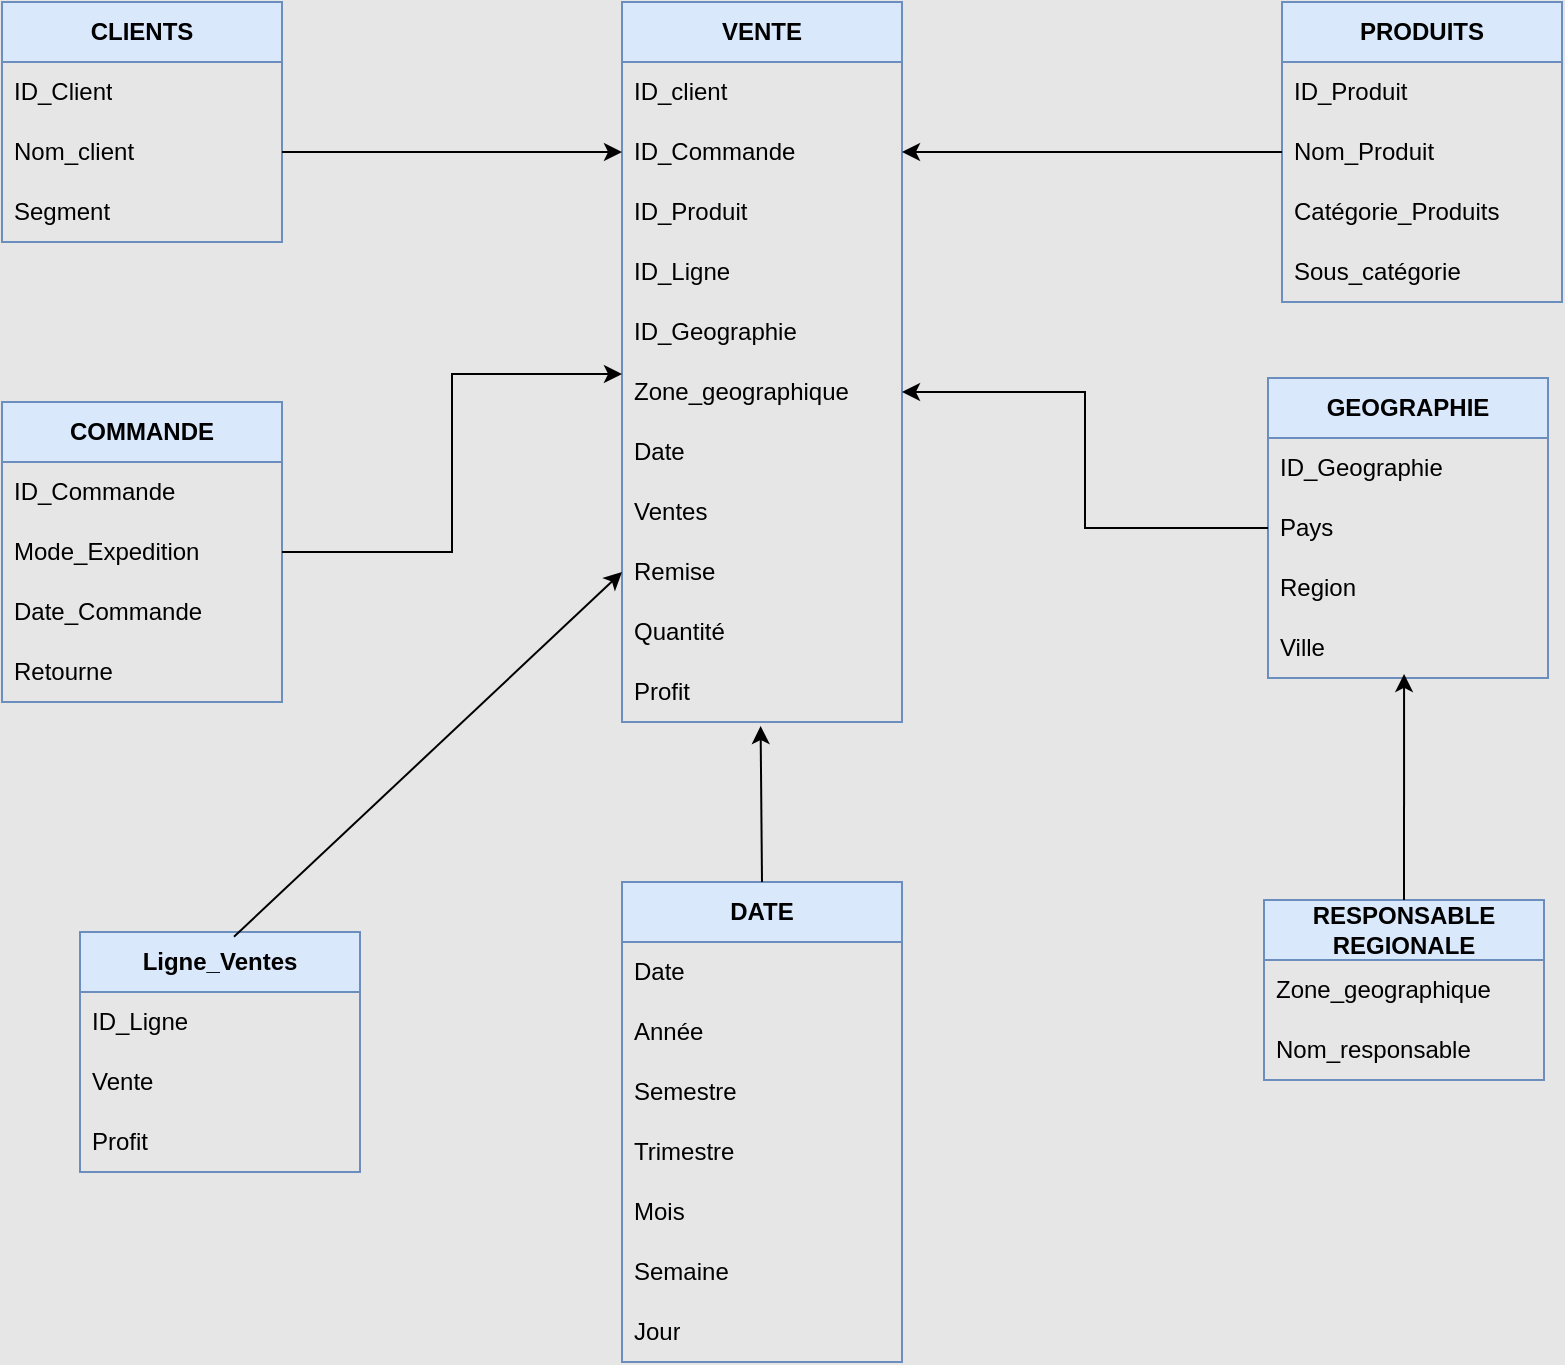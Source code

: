 <mxfile version="24.8.6">
  <diagram name="Page-1" id="FA7bjEqbY3LnTYzdbbdS">
    <mxGraphModel dx="1426" dy="749" grid="0" gridSize="11" guides="1" tooltips="1" connect="1" arrows="1" fold="1" page="1" pageScale="1" pageWidth="1169" pageHeight="827" background="#E6E6E6" math="0" shadow="0">
      <root>
        <mxCell id="0" />
        <mxCell id="1" parent="0" />
        <mxCell id="VqNqxyiwXD6GMl-SkYaF-2" value="VENTE" style="swimlane;fontStyle=1;childLayout=stackLayout;horizontal=1;startSize=30;horizontalStack=0;resizeParent=1;resizeParentMax=0;resizeLast=0;collapsible=1;marginBottom=0;whiteSpace=wrap;html=1;fillColor=#dae8fc;strokeColor=#6c8ebf;" parent="1" vertex="1">
          <mxGeometry x="330" y="80" width="140" height="360" as="geometry" />
        </mxCell>
        <mxCell id="VqNqxyiwXD6GMl-SkYaF-4" value="ID_client" style="text;strokeColor=none;fillColor=none;align=left;verticalAlign=middle;spacingLeft=4;spacingRight=4;overflow=hidden;points=[[0,0.5],[1,0.5]];portConstraint=eastwest;rotatable=0;whiteSpace=wrap;html=1;" parent="VqNqxyiwXD6GMl-SkYaF-2" vertex="1">
          <mxGeometry y="30" width="140" height="30" as="geometry" />
        </mxCell>
        <mxCell id="VqNqxyiwXD6GMl-SkYaF-5" value="ID_Commande" style="text;strokeColor=none;fillColor=none;align=left;verticalAlign=middle;spacingLeft=4;spacingRight=4;overflow=hidden;points=[[0,0.5],[1,0.5]];portConstraint=eastwest;rotatable=0;whiteSpace=wrap;html=1;" parent="VqNqxyiwXD6GMl-SkYaF-2" vertex="1">
          <mxGeometry y="60" width="140" height="30" as="geometry" />
        </mxCell>
        <mxCell id="VqNqxyiwXD6GMl-SkYaF-6" value="ID_Produit" style="text;strokeColor=none;fillColor=none;align=left;verticalAlign=middle;spacingLeft=4;spacingRight=4;overflow=hidden;points=[[0,0.5],[1,0.5]];portConstraint=eastwest;rotatable=0;whiteSpace=wrap;html=1;" parent="VqNqxyiwXD6GMl-SkYaF-2" vertex="1">
          <mxGeometry y="90" width="140" height="30" as="geometry" />
        </mxCell>
        <mxCell id="BcAyURZUD1fiG0en-QSX-8" value="ID_Ligne" style="text;strokeColor=none;fillColor=none;align=left;verticalAlign=middle;spacingLeft=4;spacingRight=4;overflow=hidden;points=[[0,0.5],[1,0.5]];portConstraint=eastwest;rotatable=0;whiteSpace=wrap;html=1;" parent="VqNqxyiwXD6GMl-SkYaF-2" vertex="1">
          <mxGeometry y="120" width="140" height="30" as="geometry" />
        </mxCell>
        <mxCell id="VqNqxyiwXD6GMl-SkYaF-8" value="ID_Geographie" style="text;strokeColor=none;fillColor=none;align=left;verticalAlign=middle;spacingLeft=4;spacingRight=4;overflow=hidden;points=[[0,0.5],[1,0.5]];portConstraint=eastwest;rotatable=0;whiteSpace=wrap;html=1;" parent="VqNqxyiwXD6GMl-SkYaF-2" vertex="1">
          <mxGeometry y="150" width="140" height="30" as="geometry" />
        </mxCell>
        <mxCell id="VqNqxyiwXD6GMl-SkYaF-39" value="Zone_geographique" style="text;strokeColor=none;fillColor=none;align=left;verticalAlign=middle;spacingLeft=4;spacingRight=4;overflow=hidden;points=[[0,0.5],[1,0.5]];portConstraint=eastwest;rotatable=0;whiteSpace=wrap;html=1;" parent="VqNqxyiwXD6GMl-SkYaF-2" vertex="1">
          <mxGeometry y="180" width="140" height="30" as="geometry" />
        </mxCell>
        <mxCell id="VqNqxyiwXD6GMl-SkYaF-37" value="Date" style="text;strokeColor=none;fillColor=none;align=left;verticalAlign=middle;spacingLeft=4;spacingRight=4;overflow=hidden;points=[[0,0.5],[1,0.5]];portConstraint=eastwest;rotatable=0;whiteSpace=wrap;html=1;" parent="VqNqxyiwXD6GMl-SkYaF-2" vertex="1">
          <mxGeometry y="210" width="140" height="30" as="geometry" />
        </mxCell>
        <mxCell id="VqNqxyiwXD6GMl-SkYaF-9" value="Ventes" style="text;strokeColor=none;fillColor=none;align=left;verticalAlign=middle;spacingLeft=4;spacingRight=4;overflow=hidden;points=[[0,0.5],[1,0.5]];portConstraint=eastwest;rotatable=0;whiteSpace=wrap;html=1;" parent="VqNqxyiwXD6GMl-SkYaF-2" vertex="1">
          <mxGeometry y="240" width="140" height="30" as="geometry" />
        </mxCell>
        <mxCell id="VqNqxyiwXD6GMl-SkYaF-10" value="Remise" style="text;strokeColor=none;fillColor=none;align=left;verticalAlign=middle;spacingLeft=4;spacingRight=4;overflow=hidden;points=[[0,0.5],[1,0.5]];portConstraint=eastwest;rotatable=0;whiteSpace=wrap;html=1;" parent="VqNqxyiwXD6GMl-SkYaF-2" vertex="1">
          <mxGeometry y="270" width="140" height="30" as="geometry" />
        </mxCell>
        <mxCell id="VqNqxyiwXD6GMl-SkYaF-11" value="Quantité" style="text;strokeColor=none;fillColor=none;align=left;verticalAlign=middle;spacingLeft=4;spacingRight=4;overflow=hidden;points=[[0,0.5],[1,0.5]];portConstraint=eastwest;rotatable=0;whiteSpace=wrap;html=1;" parent="VqNqxyiwXD6GMl-SkYaF-2" vertex="1">
          <mxGeometry y="300" width="140" height="30" as="geometry" />
        </mxCell>
        <mxCell id="VqNqxyiwXD6GMl-SkYaF-12" value="Profit" style="text;strokeColor=none;fillColor=none;align=left;verticalAlign=middle;spacingLeft=4;spacingRight=4;overflow=hidden;points=[[0,0.5],[1,0.5]];portConstraint=eastwest;rotatable=0;whiteSpace=wrap;html=1;" parent="VqNqxyiwXD6GMl-SkYaF-2" vertex="1">
          <mxGeometry y="330" width="140" height="30" as="geometry" />
        </mxCell>
        <mxCell id="VqNqxyiwXD6GMl-SkYaF-13" value="CLIENTS" style="swimlane;fontStyle=1;childLayout=stackLayout;horizontal=1;startSize=30;horizontalStack=0;resizeParent=1;resizeParentMax=0;resizeLast=0;collapsible=1;marginBottom=0;whiteSpace=wrap;html=1;fillColor=#dae8fc;strokeColor=#6c8ebf;" parent="1" vertex="1">
          <mxGeometry x="20" y="80" width="140" height="120" as="geometry" />
        </mxCell>
        <mxCell id="VqNqxyiwXD6GMl-SkYaF-14" value="ID_Client" style="text;strokeColor=none;fillColor=none;align=left;verticalAlign=middle;spacingLeft=4;spacingRight=4;overflow=hidden;points=[[0,0.5],[1,0.5]];portConstraint=eastwest;rotatable=0;whiteSpace=wrap;html=1;" parent="VqNqxyiwXD6GMl-SkYaF-13" vertex="1">
          <mxGeometry y="30" width="140" height="30" as="geometry" />
        </mxCell>
        <mxCell id="VqNqxyiwXD6GMl-SkYaF-15" value="Nom_client" style="text;strokeColor=none;fillColor=none;align=left;verticalAlign=middle;spacingLeft=4;spacingRight=4;overflow=hidden;points=[[0,0.5],[1,0.5]];portConstraint=eastwest;rotatable=0;whiteSpace=wrap;html=1;" parent="VqNqxyiwXD6GMl-SkYaF-13" vertex="1">
          <mxGeometry y="60" width="140" height="30" as="geometry" />
        </mxCell>
        <mxCell id="VqNqxyiwXD6GMl-SkYaF-16" value="Segment" style="text;strokeColor=none;fillColor=none;align=left;verticalAlign=middle;spacingLeft=4;spacingRight=4;overflow=hidden;points=[[0,0.5],[1,0.5]];portConstraint=eastwest;rotatable=0;whiteSpace=wrap;html=1;" parent="VqNqxyiwXD6GMl-SkYaF-13" vertex="1">
          <mxGeometry y="90" width="140" height="30" as="geometry" />
        </mxCell>
        <mxCell id="VqNqxyiwXD6GMl-SkYaF-17" value="PRODUITS" style="swimlane;fontStyle=1;childLayout=stackLayout;horizontal=1;startSize=30;horizontalStack=0;resizeParent=1;resizeParentMax=0;resizeLast=0;collapsible=1;marginBottom=0;whiteSpace=wrap;html=1;fillColor=#dae8fc;strokeColor=#6c8ebf;" parent="1" vertex="1">
          <mxGeometry x="660" y="80" width="140" height="150" as="geometry" />
        </mxCell>
        <mxCell id="VqNqxyiwXD6GMl-SkYaF-18" value="ID_Produit" style="text;strokeColor=none;fillColor=none;align=left;verticalAlign=middle;spacingLeft=4;spacingRight=4;overflow=hidden;points=[[0,0.5],[1,0.5]];portConstraint=eastwest;rotatable=0;whiteSpace=wrap;html=1;" parent="VqNqxyiwXD6GMl-SkYaF-17" vertex="1">
          <mxGeometry y="30" width="140" height="30" as="geometry" />
        </mxCell>
        <mxCell id="VqNqxyiwXD6GMl-SkYaF-19" value="Nom_Produit" style="text;strokeColor=none;fillColor=none;align=left;verticalAlign=middle;spacingLeft=4;spacingRight=4;overflow=hidden;points=[[0,0.5],[1,0.5]];portConstraint=eastwest;rotatable=0;whiteSpace=wrap;html=1;" parent="VqNqxyiwXD6GMl-SkYaF-17" vertex="1">
          <mxGeometry y="60" width="140" height="30" as="geometry" />
        </mxCell>
        <mxCell id="VqNqxyiwXD6GMl-SkYaF-21" value="Catégorie_Produits" style="text;strokeColor=none;fillColor=none;align=left;verticalAlign=middle;spacingLeft=4;spacingRight=4;overflow=hidden;points=[[0,0.5],[1,0.5]];portConstraint=eastwest;rotatable=0;whiteSpace=wrap;html=1;" parent="VqNqxyiwXD6GMl-SkYaF-17" vertex="1">
          <mxGeometry y="90" width="140" height="30" as="geometry" />
        </mxCell>
        <mxCell id="VqNqxyiwXD6GMl-SkYaF-20" value="Sous_catégorie" style="text;strokeColor=none;fillColor=none;align=left;verticalAlign=middle;spacingLeft=4;spacingRight=4;overflow=hidden;points=[[0,0.5],[1,0.5]];portConstraint=eastwest;rotatable=0;whiteSpace=wrap;html=1;" parent="VqNqxyiwXD6GMl-SkYaF-17" vertex="1">
          <mxGeometry y="120" width="140" height="30" as="geometry" />
        </mxCell>
        <mxCell id="VqNqxyiwXD6GMl-SkYaF-22" value="COMMANDE" style="swimlane;fontStyle=1;childLayout=stackLayout;horizontal=1;startSize=30;horizontalStack=0;resizeParent=1;resizeParentMax=0;resizeLast=0;collapsible=1;marginBottom=0;whiteSpace=wrap;html=1;fillColor=#dae8fc;strokeColor=#6c8ebf;" parent="1" vertex="1">
          <mxGeometry x="20" y="280" width="140" height="150" as="geometry" />
        </mxCell>
        <mxCell id="VqNqxyiwXD6GMl-SkYaF-23" value="ID_Commande" style="text;strokeColor=none;fillColor=none;align=left;verticalAlign=middle;spacingLeft=4;spacingRight=4;overflow=hidden;points=[[0,0.5],[1,0.5]];portConstraint=eastwest;rotatable=0;whiteSpace=wrap;html=1;" parent="VqNqxyiwXD6GMl-SkYaF-22" vertex="1">
          <mxGeometry y="30" width="140" height="30" as="geometry" />
        </mxCell>
        <mxCell id="VqNqxyiwXD6GMl-SkYaF-24" value="Mode_Expedition" style="text;strokeColor=none;fillColor=none;align=left;verticalAlign=middle;spacingLeft=4;spacingRight=4;overflow=hidden;points=[[0,0.5],[1,0.5]];portConstraint=eastwest;rotatable=0;whiteSpace=wrap;html=1;" parent="VqNqxyiwXD6GMl-SkYaF-22" vertex="1">
          <mxGeometry y="60" width="140" height="30" as="geometry" />
        </mxCell>
        <mxCell id="VqNqxyiwXD6GMl-SkYaF-25" value="Date_Commande" style="text;strokeColor=none;fillColor=none;align=left;verticalAlign=middle;spacingLeft=4;spacingRight=4;overflow=hidden;points=[[0,0.5],[1,0.5]];portConstraint=eastwest;rotatable=0;whiteSpace=wrap;html=1;" parent="VqNqxyiwXD6GMl-SkYaF-22" vertex="1">
          <mxGeometry y="90" width="140" height="30" as="geometry" />
        </mxCell>
        <mxCell id="BcAyURZUD1fiG0en-QSX-7" value="Retourne" style="text;strokeColor=none;fillColor=none;align=left;verticalAlign=middle;spacingLeft=4;spacingRight=4;overflow=hidden;points=[[0,0.5],[1,0.5]];portConstraint=eastwest;rotatable=0;whiteSpace=wrap;html=1;" parent="VqNqxyiwXD6GMl-SkYaF-22" vertex="1">
          <mxGeometry y="120" width="140" height="30" as="geometry" />
        </mxCell>
        <mxCell id="VqNqxyiwXD6GMl-SkYaF-26" value="GEOGRAPHIE" style="swimlane;fontStyle=1;childLayout=stackLayout;horizontal=1;startSize=30;horizontalStack=0;resizeParent=1;resizeParentMax=0;resizeLast=0;collapsible=1;marginBottom=0;whiteSpace=wrap;html=1;fillColor=#dae8fc;strokeColor=#6c8ebf;" parent="1" vertex="1">
          <mxGeometry x="653" y="268" width="140" height="150" as="geometry" />
        </mxCell>
        <mxCell id="VqNqxyiwXD6GMl-SkYaF-27" value="ID_Geographie" style="text;strokeColor=none;fillColor=none;align=left;verticalAlign=middle;spacingLeft=4;spacingRight=4;overflow=hidden;points=[[0,0.5],[1,0.5]];portConstraint=eastwest;rotatable=0;whiteSpace=wrap;html=1;" parent="VqNqxyiwXD6GMl-SkYaF-26" vertex="1">
          <mxGeometry y="30" width="140" height="30" as="geometry" />
        </mxCell>
        <mxCell id="VqNqxyiwXD6GMl-SkYaF-28" value="Pays" style="text;strokeColor=none;fillColor=none;align=left;verticalAlign=middle;spacingLeft=4;spacingRight=4;overflow=hidden;points=[[0,0.5],[1,0.5]];portConstraint=eastwest;rotatable=0;whiteSpace=wrap;html=1;" parent="VqNqxyiwXD6GMl-SkYaF-26" vertex="1">
          <mxGeometry y="60" width="140" height="30" as="geometry" />
        </mxCell>
        <mxCell id="VqNqxyiwXD6GMl-SkYaF-29" value="Region" style="text;strokeColor=none;fillColor=none;align=left;verticalAlign=middle;spacingLeft=4;spacingRight=4;overflow=hidden;points=[[0,0.5],[1,0.5]];portConstraint=eastwest;rotatable=0;whiteSpace=wrap;html=1;" parent="VqNqxyiwXD6GMl-SkYaF-26" vertex="1">
          <mxGeometry y="90" width="140" height="30" as="geometry" />
        </mxCell>
        <mxCell id="VqNqxyiwXD6GMl-SkYaF-30" value="Ville" style="text;strokeColor=none;fillColor=none;align=left;verticalAlign=middle;spacingLeft=4;spacingRight=4;overflow=hidden;points=[[0,0.5],[1,0.5]];portConstraint=eastwest;rotatable=0;whiteSpace=wrap;html=1;" parent="VqNqxyiwXD6GMl-SkYaF-26" vertex="1">
          <mxGeometry y="120" width="140" height="30" as="geometry" />
        </mxCell>
        <mxCell id="VqNqxyiwXD6GMl-SkYaF-32" value="RESPONSABLE REGIONALE" style="swimlane;fontStyle=1;childLayout=stackLayout;horizontal=1;startSize=30;horizontalStack=0;resizeParent=1;resizeParentMax=0;resizeLast=0;collapsible=1;marginBottom=0;whiteSpace=wrap;html=1;fillColor=#dae8fc;strokeColor=#6c8ebf;" parent="1" vertex="1">
          <mxGeometry x="651" y="529" width="140" height="90" as="geometry" />
        </mxCell>
        <mxCell id="VqNqxyiwXD6GMl-SkYaF-33" value="Zone_geographique" style="text;strokeColor=none;fillColor=none;align=left;verticalAlign=middle;spacingLeft=4;spacingRight=4;overflow=hidden;points=[[0,0.5],[1,0.5]];portConstraint=eastwest;rotatable=0;whiteSpace=wrap;html=1;" parent="VqNqxyiwXD6GMl-SkYaF-32" vertex="1">
          <mxGeometry y="30" width="140" height="30" as="geometry" />
        </mxCell>
        <mxCell id="VqNqxyiwXD6GMl-SkYaF-34" value="Nom_responsable" style="text;strokeColor=none;fillColor=none;align=left;verticalAlign=middle;spacingLeft=4;spacingRight=4;overflow=hidden;points=[[0,0.5],[1,0.5]];portConstraint=eastwest;rotatable=0;whiteSpace=wrap;html=1;" parent="VqNqxyiwXD6GMl-SkYaF-32" vertex="1">
          <mxGeometry y="60" width="140" height="30" as="geometry" />
        </mxCell>
        <mxCell id="VqNqxyiwXD6GMl-SkYaF-40" value="DATE" style="swimlane;fontStyle=1;childLayout=stackLayout;horizontal=1;startSize=30;horizontalStack=0;resizeParent=1;resizeParentMax=0;resizeLast=0;collapsible=1;marginBottom=0;whiteSpace=wrap;html=1;fillColor=#dae8fc;strokeColor=#6c8ebf;" parent="1" vertex="1">
          <mxGeometry x="330" y="520" width="140" height="240" as="geometry" />
        </mxCell>
        <mxCell id="VqNqxyiwXD6GMl-SkYaF-41" value="Date" style="text;strokeColor=none;fillColor=none;align=left;verticalAlign=middle;spacingLeft=4;spacingRight=4;overflow=hidden;points=[[0,0.5],[1,0.5]];portConstraint=eastwest;rotatable=0;whiteSpace=wrap;html=1;" parent="VqNqxyiwXD6GMl-SkYaF-40" vertex="1">
          <mxGeometry y="30" width="140" height="30" as="geometry" />
        </mxCell>
        <mxCell id="VqNqxyiwXD6GMl-SkYaF-42" value="Année&amp;nbsp;" style="text;strokeColor=none;fillColor=none;align=left;verticalAlign=middle;spacingLeft=4;spacingRight=4;overflow=hidden;points=[[0,0.5],[1,0.5]];portConstraint=eastwest;rotatable=0;whiteSpace=wrap;html=1;" parent="VqNqxyiwXD6GMl-SkYaF-40" vertex="1">
          <mxGeometry y="60" width="140" height="30" as="geometry" />
        </mxCell>
        <mxCell id="VqNqxyiwXD6GMl-SkYaF-43" value="Semestre" style="text;strokeColor=none;fillColor=none;align=left;verticalAlign=middle;spacingLeft=4;spacingRight=4;overflow=hidden;points=[[0,0.5],[1,0.5]];portConstraint=eastwest;rotatable=0;whiteSpace=wrap;html=1;" parent="VqNqxyiwXD6GMl-SkYaF-40" vertex="1">
          <mxGeometry y="90" width="140" height="30" as="geometry" />
        </mxCell>
        <mxCell id="VqNqxyiwXD6GMl-SkYaF-47" value="Trimestre" style="text;strokeColor=none;fillColor=none;align=left;verticalAlign=middle;spacingLeft=4;spacingRight=4;overflow=hidden;points=[[0,0.5],[1,0.5]];portConstraint=eastwest;rotatable=0;whiteSpace=wrap;html=1;" parent="VqNqxyiwXD6GMl-SkYaF-40" vertex="1">
          <mxGeometry y="120" width="140" height="30" as="geometry" />
        </mxCell>
        <mxCell id="VqNqxyiwXD6GMl-SkYaF-44" value="Mois" style="text;strokeColor=none;fillColor=none;align=left;verticalAlign=middle;spacingLeft=4;spacingRight=4;overflow=hidden;points=[[0,0.5],[1,0.5]];portConstraint=eastwest;rotatable=0;whiteSpace=wrap;html=1;" parent="VqNqxyiwXD6GMl-SkYaF-40" vertex="1">
          <mxGeometry y="150" width="140" height="30" as="geometry" />
        </mxCell>
        <mxCell id="VqNqxyiwXD6GMl-SkYaF-45" value="Semaine" style="text;strokeColor=none;fillColor=none;align=left;verticalAlign=middle;spacingLeft=4;spacingRight=4;overflow=hidden;points=[[0,0.5],[1,0.5]];portConstraint=eastwest;rotatable=0;whiteSpace=wrap;html=1;" parent="VqNqxyiwXD6GMl-SkYaF-40" vertex="1">
          <mxGeometry y="180" width="140" height="30" as="geometry" />
        </mxCell>
        <mxCell id="VqNqxyiwXD6GMl-SkYaF-46" value="Jour" style="text;strokeColor=none;fillColor=none;align=left;verticalAlign=middle;spacingLeft=4;spacingRight=4;overflow=hidden;points=[[0,0.5],[1,0.5]];portConstraint=eastwest;rotatable=0;whiteSpace=wrap;html=1;" parent="VqNqxyiwXD6GMl-SkYaF-40" vertex="1">
          <mxGeometry y="210" width="140" height="30" as="geometry" />
        </mxCell>
        <mxCell id="VqNqxyiwXD6GMl-SkYaF-52" style="edgeStyle=orthogonalEdgeStyle;rounded=0;orthogonalLoop=1;jettySize=auto;html=1;exitX=1;exitY=0.5;exitDx=0;exitDy=0;entryX=0;entryY=0.5;entryDx=0;entryDy=0;" parent="1" source="VqNqxyiwXD6GMl-SkYaF-15" target="VqNqxyiwXD6GMl-SkYaF-5" edge="1">
          <mxGeometry relative="1" as="geometry" />
        </mxCell>
        <mxCell id="VqNqxyiwXD6GMl-SkYaF-53" style="edgeStyle=orthogonalEdgeStyle;rounded=0;orthogonalLoop=1;jettySize=auto;html=1;exitX=1;exitY=0.5;exitDx=0;exitDy=0;entryX=0;entryY=0.2;entryDx=0;entryDy=0;entryPerimeter=0;" parent="1" source="VqNqxyiwXD6GMl-SkYaF-24" target="VqNqxyiwXD6GMl-SkYaF-39" edge="1">
          <mxGeometry relative="1" as="geometry" />
        </mxCell>
        <mxCell id="VqNqxyiwXD6GMl-SkYaF-55" style="edgeStyle=orthogonalEdgeStyle;rounded=0;orthogonalLoop=1;jettySize=auto;html=1;exitX=0;exitY=0.5;exitDx=0;exitDy=0;entryX=1;entryY=0.5;entryDx=0;entryDy=0;" parent="1" source="VqNqxyiwXD6GMl-SkYaF-19" target="VqNqxyiwXD6GMl-SkYaF-5" edge="1">
          <mxGeometry relative="1" as="geometry" />
        </mxCell>
        <mxCell id="VqNqxyiwXD6GMl-SkYaF-56" style="edgeStyle=orthogonalEdgeStyle;rounded=0;orthogonalLoop=1;jettySize=auto;html=1;exitX=0;exitY=0.5;exitDx=0;exitDy=0;entryX=1;entryY=0.5;entryDx=0;entryDy=0;" parent="1" source="VqNqxyiwXD6GMl-SkYaF-28" target="VqNqxyiwXD6GMl-SkYaF-39" edge="1">
          <mxGeometry relative="1" as="geometry" />
        </mxCell>
        <mxCell id="VqNqxyiwXD6GMl-SkYaF-62" value="" style="endArrow=classic;html=1;rounded=0;entryX=0.495;entryY=1.067;entryDx=0;entryDy=0;entryPerimeter=0;exitX=0.5;exitY=0;exitDx=0;exitDy=0;" parent="1" source="VqNqxyiwXD6GMl-SkYaF-40" target="VqNqxyiwXD6GMl-SkYaF-12" edge="1">
          <mxGeometry width="50" height="50" relative="1" as="geometry">
            <mxPoint x="375" y="520" as="sourcePoint" />
            <mxPoint x="425" y="470" as="targetPoint" />
          </mxGeometry>
        </mxCell>
        <mxCell id="BcAyURZUD1fiG0en-QSX-1" value="Ligne_Ventes" style="swimlane;fontStyle=1;childLayout=stackLayout;horizontal=1;startSize=30;horizontalStack=0;resizeParent=1;resizeParentMax=0;resizeLast=0;collapsible=1;marginBottom=0;whiteSpace=wrap;html=1;fillColor=#dae8fc;strokeColor=#6c8ebf;" parent="1" vertex="1">
          <mxGeometry x="59" y="545" width="140" height="120" as="geometry" />
        </mxCell>
        <mxCell id="BcAyURZUD1fiG0en-QSX-2" value="ID_Ligne" style="text;strokeColor=none;fillColor=none;align=left;verticalAlign=middle;spacingLeft=4;spacingRight=4;overflow=hidden;points=[[0,0.5],[1,0.5]];portConstraint=eastwest;rotatable=0;whiteSpace=wrap;html=1;" parent="BcAyURZUD1fiG0en-QSX-1" vertex="1">
          <mxGeometry y="30" width="140" height="30" as="geometry" />
        </mxCell>
        <mxCell id="BcAyURZUD1fiG0en-QSX-3" value="Vente" style="text;strokeColor=none;fillColor=none;align=left;verticalAlign=middle;spacingLeft=4;spacingRight=4;overflow=hidden;points=[[0,0.5],[1,0.5]];portConstraint=eastwest;rotatable=0;whiteSpace=wrap;html=1;" parent="BcAyURZUD1fiG0en-QSX-1" vertex="1">
          <mxGeometry y="60" width="140" height="30" as="geometry" />
        </mxCell>
        <mxCell id="BcAyURZUD1fiG0en-QSX-5" value="Profit" style="text;strokeColor=none;fillColor=none;align=left;verticalAlign=middle;spacingLeft=4;spacingRight=4;overflow=hidden;points=[[0,0.5],[1,0.5]];portConstraint=eastwest;rotatable=0;whiteSpace=wrap;html=1;" parent="BcAyURZUD1fiG0en-QSX-1" vertex="1">
          <mxGeometry y="90" width="140" height="30" as="geometry" />
        </mxCell>
        <mxCell id="BcAyURZUD1fiG0en-QSX-6" value="" style="endArrow=classic;html=1;rounded=0;exitX=0.55;exitY=0.02;exitDx=0;exitDy=0;exitPerimeter=0;entryX=0;entryY=0.5;entryDx=0;entryDy=0;" parent="1" source="BcAyURZUD1fiG0en-QSX-1" target="VqNqxyiwXD6GMl-SkYaF-10" edge="1">
          <mxGeometry width="50" height="50" relative="1" as="geometry">
            <mxPoint x="206" y="448" as="sourcePoint" />
            <mxPoint x="256" y="398" as="targetPoint" />
          </mxGeometry>
        </mxCell>
        <mxCell id="BcAyURZUD1fiG0en-QSX-9" value="" style="endArrow=classic;html=1;rounded=0;exitX=0.5;exitY=0;exitDx=0;exitDy=0;entryX=0.486;entryY=0.933;entryDx=0;entryDy=0;entryPerimeter=0;" parent="1" source="VqNqxyiwXD6GMl-SkYaF-32" target="VqNqxyiwXD6GMl-SkYaF-30" edge="1">
          <mxGeometry width="50" height="50" relative="1" as="geometry">
            <mxPoint x="546" y="484" as="sourcePoint" />
            <mxPoint x="596" y="434" as="targetPoint" />
          </mxGeometry>
        </mxCell>
      </root>
    </mxGraphModel>
  </diagram>
</mxfile>
